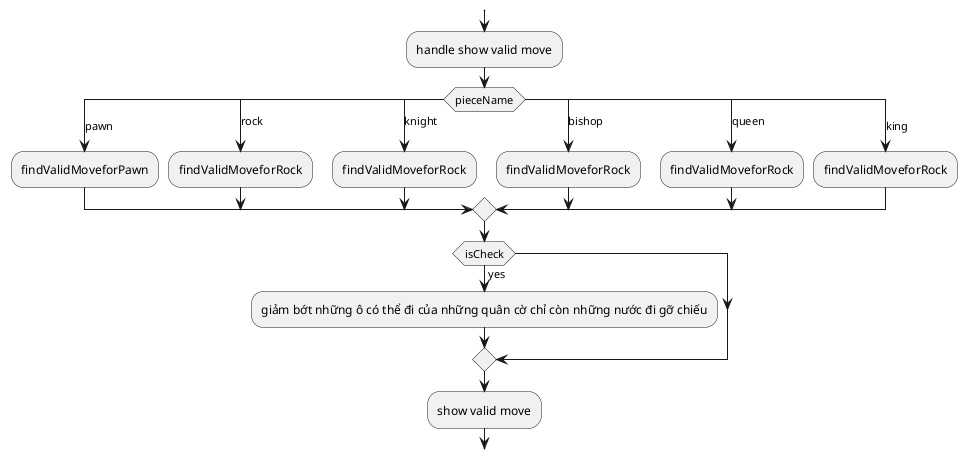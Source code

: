 @startuml


split
    :handle show valid move;
    switch (pieceName)
    case(pawn)
    :findValidMoveforPawn;
    case(rock)
    :findValidMoveforRock;
    case(knight)
    :findValidMoveforRock;
    case(bishop)
    :findValidMoveforRock;
    case(queen)
    :findValidMoveforRock;
    case(king)
    :findValidMoveforRock;
    endswitch
    if(isCheck) then(yes)
        :giảm bớt những ô có thể đi của những quân cờ chỉ còn những nước đi gỡ chiếu;
    endif
    :show valid move;

    @enduml